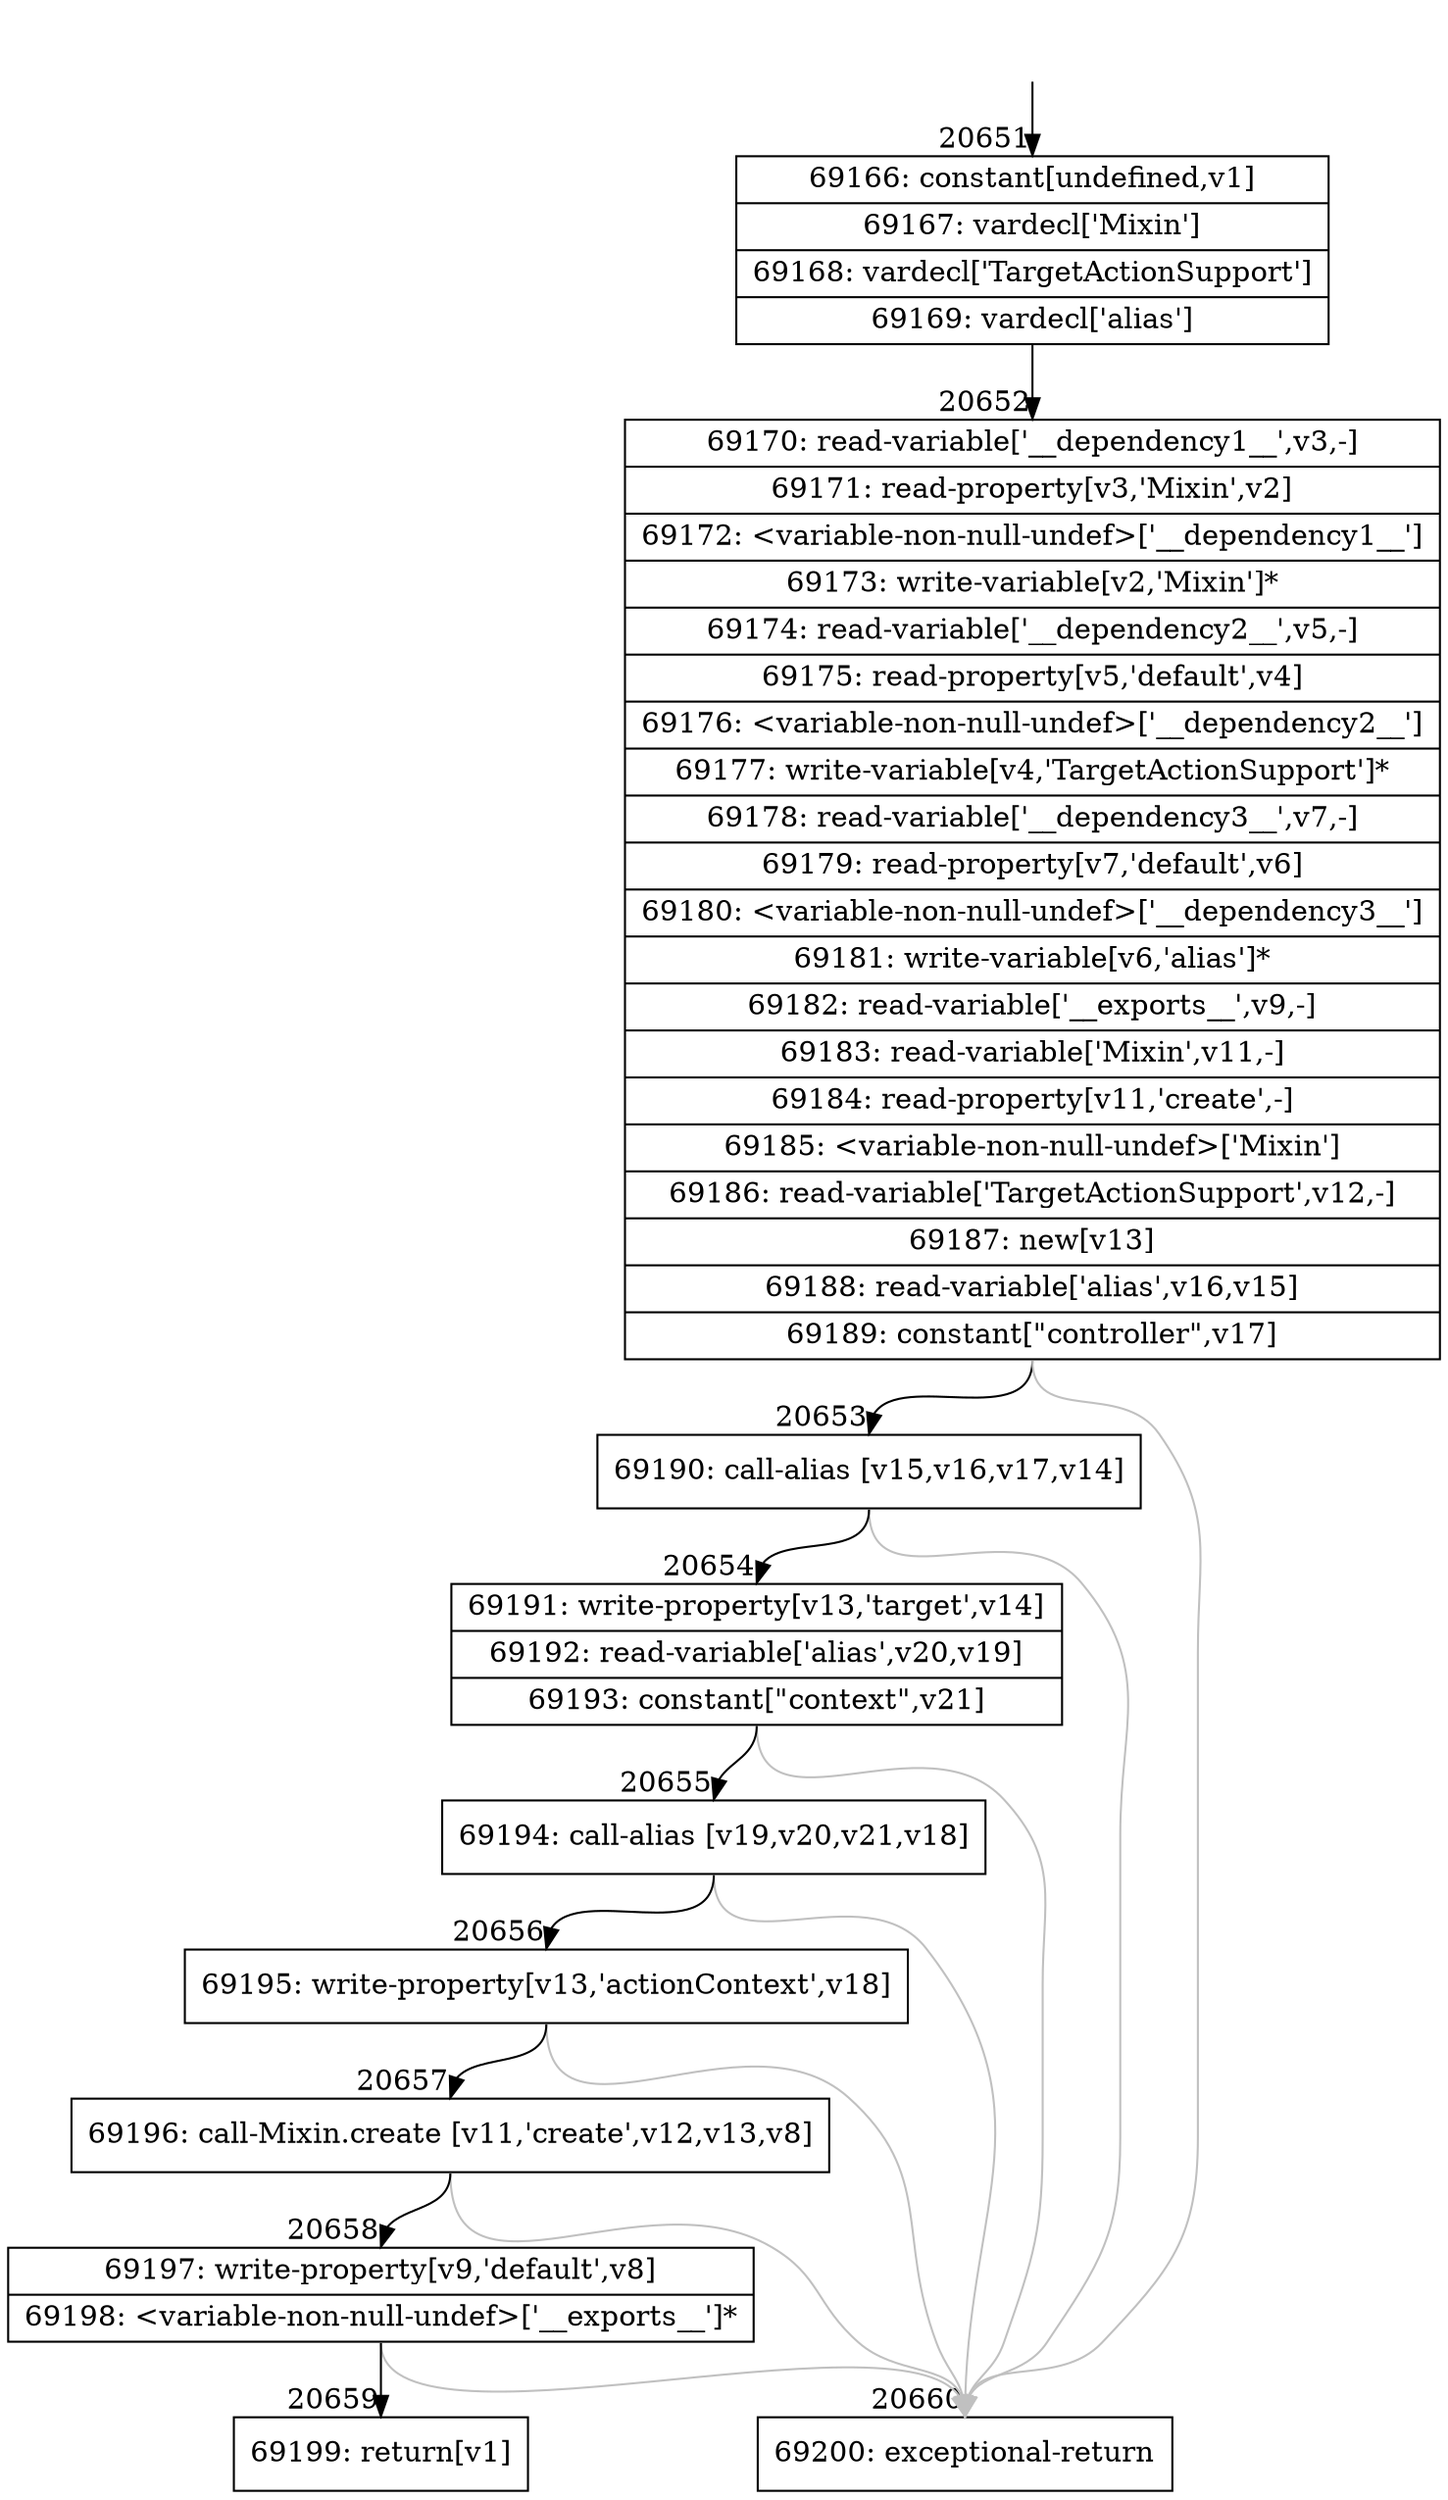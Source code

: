 digraph {
rankdir="TD"
BB_entry1808[shape=none,label=""];
BB_entry1808 -> BB20651 [tailport=s, headport=n, headlabel="    20651"]
BB20651 [shape=record label="{69166: constant[undefined,v1]|69167: vardecl['Mixin']|69168: vardecl['TargetActionSupport']|69169: vardecl['alias']}" ] 
BB20651 -> BB20652 [tailport=s, headport=n, headlabel="      20652"]
BB20652 [shape=record label="{69170: read-variable['__dependency1__',v3,-]|69171: read-property[v3,'Mixin',v2]|69172: \<variable-non-null-undef\>['__dependency1__']|69173: write-variable[v2,'Mixin']*|69174: read-variable['__dependency2__',v5,-]|69175: read-property[v5,'default',v4]|69176: \<variable-non-null-undef\>['__dependency2__']|69177: write-variable[v4,'TargetActionSupport']*|69178: read-variable['__dependency3__',v7,-]|69179: read-property[v7,'default',v6]|69180: \<variable-non-null-undef\>['__dependency3__']|69181: write-variable[v6,'alias']*|69182: read-variable['__exports__',v9,-]|69183: read-variable['Mixin',v11,-]|69184: read-property[v11,'create',-]|69185: \<variable-non-null-undef\>['Mixin']|69186: read-variable['TargetActionSupport',v12,-]|69187: new[v13]|69188: read-variable['alias',v16,v15]|69189: constant[\"controller\",v17]}" ] 
BB20652 -> BB20653 [tailport=s, headport=n, headlabel="      20653"]
BB20652 -> BB20660 [tailport=s, headport=n, color=gray, headlabel="      20660"]
BB20653 [shape=record label="{69190: call-alias [v15,v16,v17,v14]}" ] 
BB20653 -> BB20654 [tailport=s, headport=n, headlabel="      20654"]
BB20653 -> BB20660 [tailport=s, headport=n, color=gray]
BB20654 [shape=record label="{69191: write-property[v13,'target',v14]|69192: read-variable['alias',v20,v19]|69193: constant[\"context\",v21]}" ] 
BB20654 -> BB20655 [tailport=s, headport=n, headlabel="      20655"]
BB20654 -> BB20660 [tailport=s, headport=n, color=gray]
BB20655 [shape=record label="{69194: call-alias [v19,v20,v21,v18]}" ] 
BB20655 -> BB20656 [tailport=s, headport=n, headlabel="      20656"]
BB20655 -> BB20660 [tailport=s, headport=n, color=gray]
BB20656 [shape=record label="{69195: write-property[v13,'actionContext',v18]}" ] 
BB20656 -> BB20657 [tailport=s, headport=n, headlabel="      20657"]
BB20656 -> BB20660 [tailport=s, headport=n, color=gray]
BB20657 [shape=record label="{69196: call-Mixin.create [v11,'create',v12,v13,v8]}" ] 
BB20657 -> BB20658 [tailport=s, headport=n, headlabel="      20658"]
BB20657 -> BB20660 [tailport=s, headport=n, color=gray]
BB20658 [shape=record label="{69197: write-property[v9,'default',v8]|69198: \<variable-non-null-undef\>['__exports__']*}" ] 
BB20658 -> BB20659 [tailport=s, headport=n, headlabel="      20659"]
BB20658 -> BB20660 [tailport=s, headport=n, color=gray]
BB20659 [shape=record label="{69199: return[v1]}" ] 
BB20660 [shape=record label="{69200: exceptional-return}" ] 
//#$~ 38947
}
